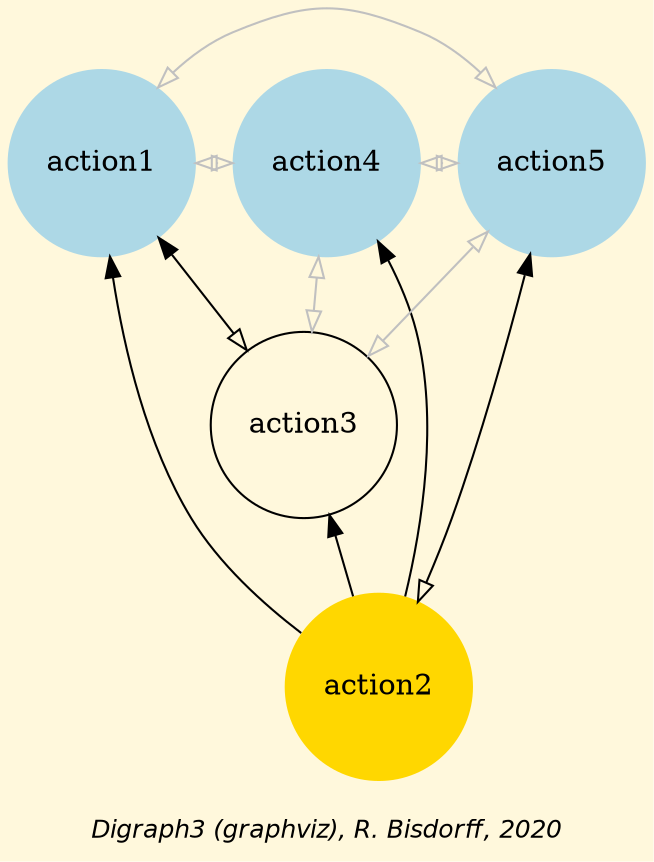 digraph G {
graph [ bgcolor = cornsilk, fontname = "Helvetica-Oblique",
 fontsize = 12,
 label = "\nDigraph3 (graphviz), R. Bisdorff, 2020", size="7,7"];
n1 [shape = "circle", label = "action1", style = "filled", color = lightblue];
n2 [shape = "circle", label = "action2", style = "filled", color = gold];
n3 [shape = "circle", label = "action3"];
n4 [shape = "circle", label = "action4", style = "filled", color = lightblue];
n5 [shape = "circle", label = "action5", style = "filled", color = lightblue];
n1-> n2 [dir=back, color=black] ;
n1-> n3 [dir=both, color=black, arrowtail=normal, arrowhead=empty] ;
n1-> n4 [dir=both, color=grey, arrowhead=empty, arrowtail=empty] ;
n1-> n5 [dir=both, color=grey, arrowhead=empty, arrowtail=empty] ;
n2-> n3 [dir=forward, color=black] ;
n2-> n4 [dir=forward, color=black] ;
n2-> n5 [dir=both, color=black, arrowhead=normal, arrowtail=empty] ;
n3-> n4 [dir=both, color=grey, arrowhead=empty, arrowtail=empty] ;
n3-> n5 [dir=both, color=grey, arrowhead=empty, arrowtail=empty] ;
n4-> n5 [dir=both, color=grey, arrowhead=empty, arrowtail=empty] ;
{rank=max; n2 }
{rank=min; n1 n4 n5 }
}
